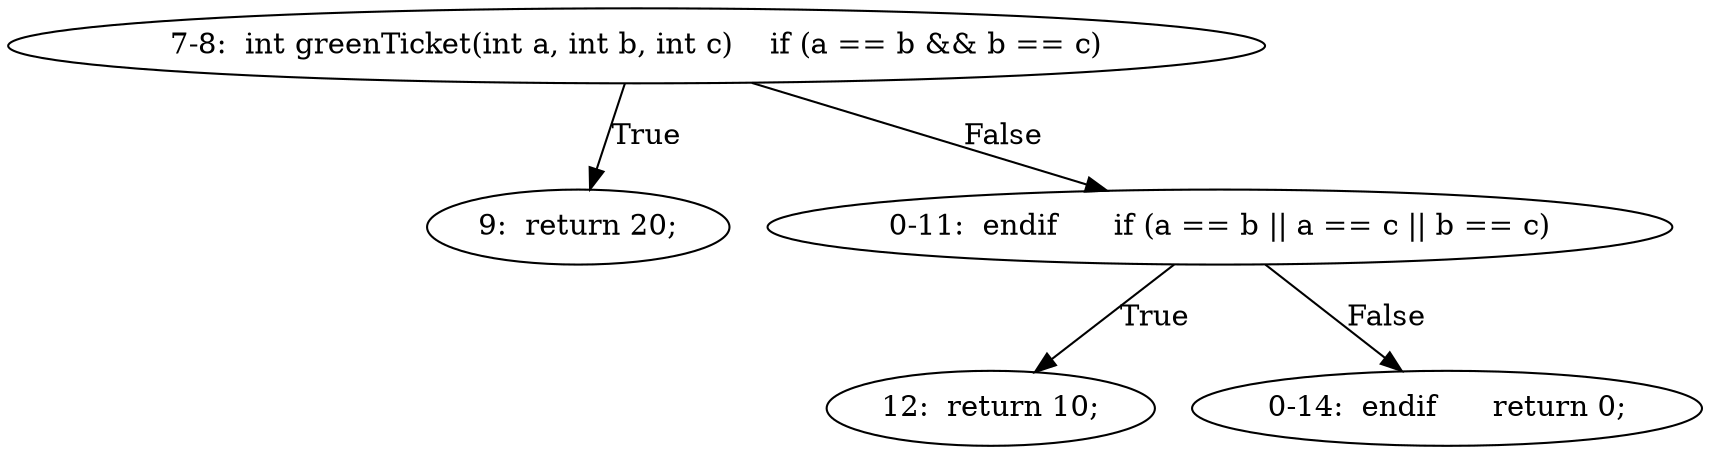 digraph result_test { 
// graph-vertices
  a1  [label="7-8:  int greenTicket(int a, int b, int c)	if (a == b && b == c)"]; 
  2  [label="9:  return 20;"]; 
  a2  [label="0-11:  endif	if (a == b || a == c || b == c)"]; 
  5  [label="12:  return 10;"]; 
  a3  [label="0-14:  endif	return 0;"]; 
// graph-edges
  a1 -> 2  [label="True"]; 
  a1 -> a2  [label="False"]; 
  a2 -> 5  [label="True"]; 
  a2 -> a3  [label="False"]; 
}